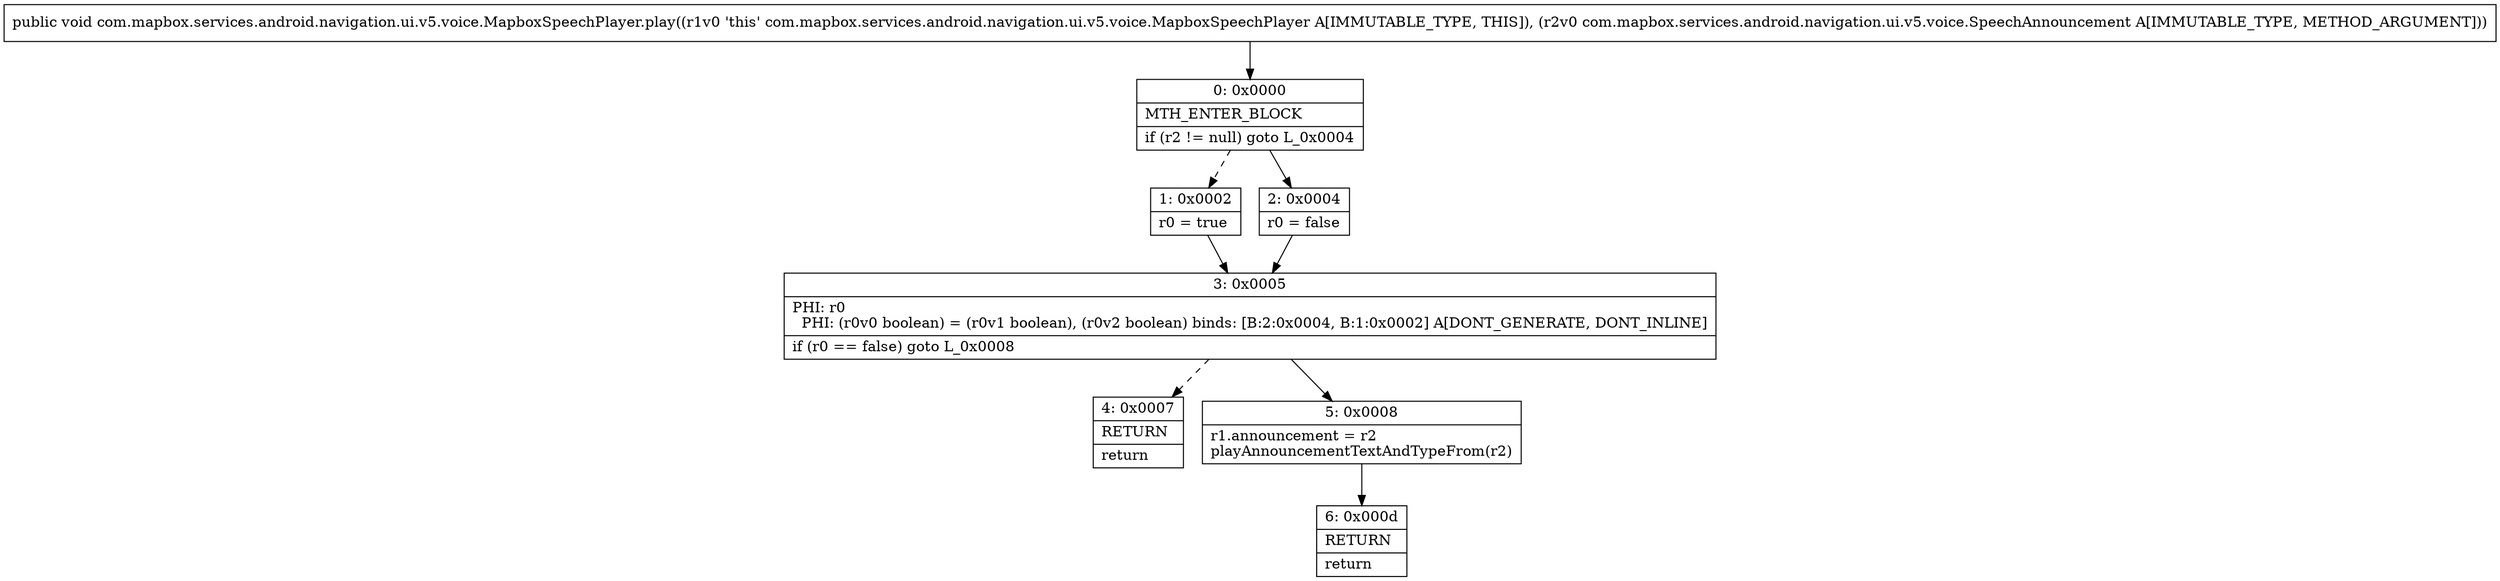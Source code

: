 digraph "CFG forcom.mapbox.services.android.navigation.ui.v5.voice.MapboxSpeechPlayer.play(Lcom\/mapbox\/services\/android\/navigation\/ui\/v5\/voice\/SpeechAnnouncement;)V" {
Node_0 [shape=record,label="{0\:\ 0x0000|MTH_ENTER_BLOCK\l|if (r2 != null) goto L_0x0004\l}"];
Node_1 [shape=record,label="{1\:\ 0x0002|r0 = true\l}"];
Node_2 [shape=record,label="{2\:\ 0x0004|r0 = false\l}"];
Node_3 [shape=record,label="{3\:\ 0x0005|PHI: r0 \l  PHI: (r0v0 boolean) = (r0v1 boolean), (r0v2 boolean) binds: [B:2:0x0004, B:1:0x0002] A[DONT_GENERATE, DONT_INLINE]\l|if (r0 == false) goto L_0x0008\l}"];
Node_4 [shape=record,label="{4\:\ 0x0007|RETURN\l|return\l}"];
Node_5 [shape=record,label="{5\:\ 0x0008|r1.announcement = r2\lplayAnnouncementTextAndTypeFrom(r2)\l}"];
Node_6 [shape=record,label="{6\:\ 0x000d|RETURN\l|return\l}"];
MethodNode[shape=record,label="{public void com.mapbox.services.android.navigation.ui.v5.voice.MapboxSpeechPlayer.play((r1v0 'this' com.mapbox.services.android.navigation.ui.v5.voice.MapboxSpeechPlayer A[IMMUTABLE_TYPE, THIS]), (r2v0 com.mapbox.services.android.navigation.ui.v5.voice.SpeechAnnouncement A[IMMUTABLE_TYPE, METHOD_ARGUMENT])) }"];
MethodNode -> Node_0;
Node_0 -> Node_1[style=dashed];
Node_0 -> Node_2;
Node_1 -> Node_3;
Node_2 -> Node_3;
Node_3 -> Node_4[style=dashed];
Node_3 -> Node_5;
Node_5 -> Node_6;
}


